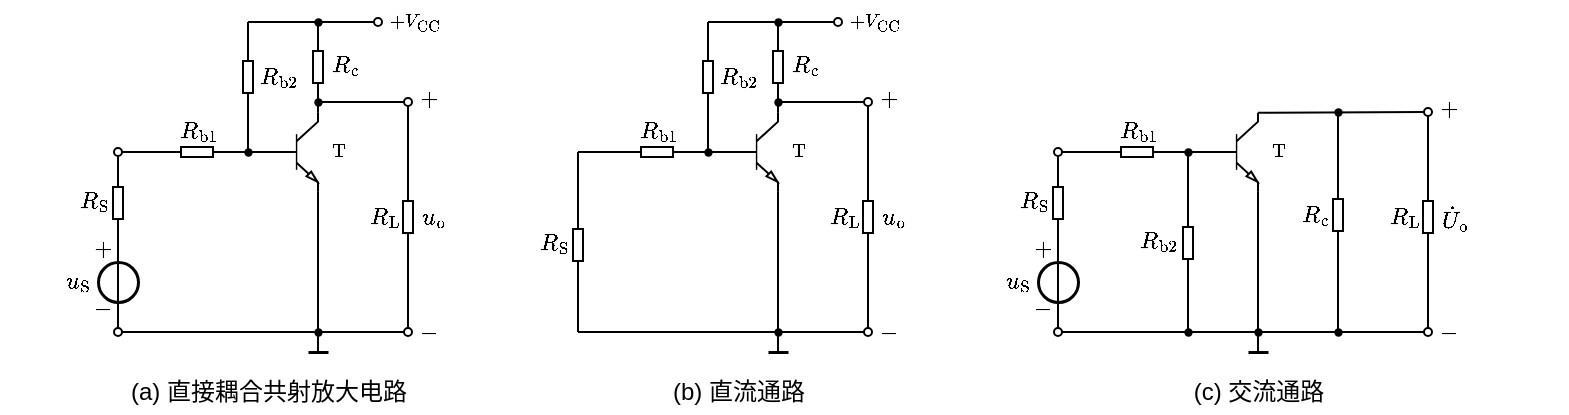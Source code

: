 <mxfile version="17.2.1" type="device"><diagram id="LxgpGTEpM2uw6Em7y6WH" name="第 1 页"><mxGraphModel dx="785" dy="575" grid="1" gridSize="5" guides="1" tooltips="1" connect="1" arrows="1" fold="1" page="1" pageScale="1" pageWidth="827" pageHeight="1169" math="1" shadow="0"><root><mxCell id="0"/><mxCell id="1" parent="0"/><mxCell id="xhZ3Qp5s_fJm1hB33Sz4-11" value="$$R_{\mathrm{b}1}$$" style="text;html=1;resizable=1;autosize=1;align=center;verticalAlign=middle;points=[];fillColor=none;strokeColor=none;rounded=0;fontSize=10;movable=1;rotatable=1;deletable=1;editable=1;connectable=0;allowArrows=0;" parent="1" vertex="1"><mxGeometry x="100" y="125" width="20" height="20" as="geometry"/></mxCell><mxCell id="xhZ3Qp5s_fJm1hB33Sz4-12" value="" style="endArrow=none;html=1;rounded=0;fontSize=10;startSize=4;endSize=4;entryX=1;entryY=0.5;entryDx=0;entryDy=0;entryPerimeter=0;endFill=0;startArrow=oval;startFill=0;" parent="1" target="xhZ3Qp5s_fJm1hB33Sz4-13" edge="1"><mxGeometry width="50" height="50" relative="1" as="geometry"><mxPoint x="70" y="145" as="sourcePoint"/><mxPoint x="371.5" y="65.5" as="targetPoint"/></mxGeometry></mxCell><mxCell id="xhZ3Qp5s_fJm1hB33Sz4-13" value="" style="pointerEvents=1;verticalLabelPosition=bottom;shadow=0;dashed=0;align=center;html=1;verticalAlign=top;shape=mxgraph.electrical.resistors.resistor_1;fontSize=10;direction=west;allowArrows=0;" parent="1" vertex="1"><mxGeometry x="97" y="142.5" width="25" height="5" as="geometry"/></mxCell><mxCell id="xhZ3Qp5s_fJm1hB33Sz4-14" value="" style="endArrow=none;html=1;rounded=0;fontSize=10;startSize=4;endSize=4;exitX=0;exitY=0.5;exitDx=0;exitDy=0;exitPerimeter=0;entryX=0;entryY=0.5;entryDx=0;entryDy=0;entryPerimeter=0;" parent="1" source="xhZ3Qp5s_fJm1hB33Sz4-13" target="xhZ3Qp5s_fJm1hB33Sz4-35" edge="1"><mxGeometry width="50" height="50" relative="1" as="geometry"><mxPoint x="239" y="50.5" as="sourcePoint"/><mxPoint x="142" y="145" as="targetPoint"/></mxGeometry></mxCell><mxCell id="xhZ3Qp5s_fJm1hB33Sz4-19" value="$$R_{\mathrm{c}}$$" style="text;html=1;resizable=1;autosize=1;align=center;verticalAlign=middle;points=[];fillColor=none;strokeColor=none;rounded=0;fontSize=10;movable=1;rotatable=1;deletable=1;editable=1;connectable=0;allowArrows=0;" parent="1" vertex="1"><mxGeometry x="175" y="92" width="15" height="20" as="geometry"/></mxCell><mxCell id="xhZ3Qp5s_fJm1hB33Sz4-20" value="" style="endArrow=none;html=1;rounded=0;fontSize=10;startSize=4;endSize=4;entryX=1;entryY=0.5;entryDx=0;entryDy=0;entryPerimeter=0;" parent="1" target="xhZ3Qp5s_fJm1hB33Sz4-21" edge="1"><mxGeometry width="50" height="50" relative="1" as="geometry"><mxPoint x="170" y="80" as="sourcePoint"/><mxPoint x="367" y="40.5" as="targetPoint"/></mxGeometry></mxCell><mxCell id="xhZ3Qp5s_fJm1hB33Sz4-21" value="" style="pointerEvents=1;verticalLabelPosition=bottom;shadow=0;dashed=0;align=center;html=1;verticalAlign=top;shape=mxgraph.electrical.resistors.resistor_1;fontSize=10;direction=north;allowArrows=0;" parent="1" vertex="1"><mxGeometry x="167.5" y="90" width="5" height="25" as="geometry"/></mxCell><mxCell id="xhZ3Qp5s_fJm1hB33Sz4-22" value="" style="endArrow=none;html=1;rounded=0;fontSize=10;startSize=4;endSize=4;exitX=0;exitY=0.5;exitDx=0;exitDy=0;exitPerimeter=0;entryX=1;entryY=0;entryDx=0;entryDy=0;entryPerimeter=0;" parent="1" source="xhZ3Qp5s_fJm1hB33Sz4-21" target="xhZ3Qp5s_fJm1hB33Sz4-35" edge="1"><mxGeometry width="50" height="50" relative="1" as="geometry"><mxPoint x="259.5" y="-6.5" as="sourcePoint"/><mxPoint x="170" y="108" as="targetPoint"/></mxGeometry></mxCell><mxCell id="xhZ3Qp5s_fJm1hB33Sz4-35" value="" style="verticalLabelPosition=bottom;shadow=0;dashed=0;align=center;html=1;verticalAlign=top;shape=mxgraph.electrical.transistors.npn_transistor_5;fontSize=8;strokeWidth=1;sketch=0;" parent="1" vertex="1"><mxGeometry x="145" y="125" width="25" height="40" as="geometry"/></mxCell><mxCell id="xhZ3Qp5s_fJm1hB33Sz4-36" value="" style="endArrow=oval;html=1;rounded=0;fontSize=8;strokeWidth=1;startArrow=oval;startFill=0;endFill=0;startSize=4;endSize=4;" parent="1" edge="1"><mxGeometry width="50" height="50" relative="1" as="geometry"><mxPoint x="70" y="235" as="sourcePoint"/><mxPoint x="215" y="235" as="targetPoint"/></mxGeometry></mxCell><mxCell id="xhZ3Qp5s_fJm1hB33Sz4-37" value="" style="endArrow=none;html=1;rounded=0;fontSize=8;strokeWidth=1;exitX=1;exitY=1;exitDx=0;exitDy=0;exitPerimeter=0;" parent="1" source="xhZ3Qp5s_fJm1hB33Sz4-35" edge="1"><mxGeometry width="50" height="50" relative="1" as="geometry"><mxPoint x="220" y="175" as="sourcePoint"/><mxPoint x="170" y="235" as="targetPoint"/></mxGeometry></mxCell><mxCell id="xhZ3Qp5s_fJm1hB33Sz4-38" value="" style="endArrow=none;html=1;rounded=0;fontSize=8;strokeWidth=1;" parent="1" edge="1"><mxGeometry width="50" height="50" relative="1" as="geometry"><mxPoint x="170" y="245" as="sourcePoint"/><mxPoint x="170" y="235" as="targetPoint"/></mxGeometry></mxCell><mxCell id="xhZ3Qp5s_fJm1hB33Sz4-39" value="" style="endArrow=none;html=1;rounded=0;fontSize=8;strokeWidth=1.5;" parent="1" edge="1"><mxGeometry width="50" height="50" relative="1" as="geometry"><mxPoint x="165" y="245" as="sourcePoint"/><mxPoint x="175" y="245" as="targetPoint"/></mxGeometry></mxCell><mxCell id="xhZ3Qp5s_fJm1hB33Sz4-40" value="" style="shape=waypoint;sketch=0;fillStyle=solid;size=6;pointerEvents=1;points=[];fillColor=none;resizable=1;rotatable=1;perimeter=centerPerimeter;snapToPoint=1;shadow=0;fontSize=6;strokeWidth=0.1;movable=1;deletable=1;editable=1;connectable=0;allowArrows=0;" parent="1" vertex="1"><mxGeometry x="160" y="225" width="20" height="20" as="geometry"/></mxCell><mxCell id="xhZ3Qp5s_fJm1hB33Sz4-41" value="" style="endArrow=oval;html=1;rounded=0;fontSize=6;strokeWidth=1;startArrow=none;startFill=0;endFill=0;startSize=4;endSize=4;" parent="1" edge="1"><mxGeometry width="50" height="50" relative="1" as="geometry"><mxPoint x="170" y="120" as="sourcePoint"/><mxPoint x="215" y="120" as="targetPoint"/></mxGeometry></mxCell><mxCell id="xhZ3Qp5s_fJm1hB33Sz4-42" value="" style="shape=waypoint;sketch=0;fillStyle=solid;size=6;pointerEvents=1;points=[];fillColor=none;resizable=1;rotatable=1;perimeter=centerPerimeter;snapToPoint=1;shadow=0;fontSize=6;strokeWidth=0.1;movable=1;deletable=1;editable=1;connectable=1;" parent="1" vertex="1"><mxGeometry x="160" y="110" width="20" height="20" as="geometry"/></mxCell><mxCell id="xhZ3Qp5s_fJm1hB33Sz4-44" value="" style="endArrow=oval;html=1;rounded=0;fontSize=6;startSize=4;endSize=4;strokeWidth=1;endFill=0;" parent="1" edge="1"><mxGeometry width="50" height="50" relative="1" as="geometry"><mxPoint x="170" y="80" as="sourcePoint"/><mxPoint x="200" y="80" as="targetPoint"/></mxGeometry></mxCell><mxCell id="xhZ3Qp5s_fJm1hB33Sz4-54" value="$$+V_{\mathrm{CC}}$$" style="text;html=1;align=center;verticalAlign=middle;resizable=1;points=[];autosize=1;strokeColor=none;fillColor=none;fontSize=8;movable=1;rotatable=1;deletable=1;editable=1;connectable=1;" parent="1" vertex="1"><mxGeometry x="200" y="70" width="35" height="20" as="geometry"/></mxCell><mxCell id="xhZ3Qp5s_fJm1hB33Sz4-55" value="$$\mathrm{T}$$" style="text;html=1;align=center;verticalAlign=middle;resizable=1;points=[];autosize=1;strokeColor=none;fillColor=none;fontSize=8;movable=1;rotatable=1;deletable=1;editable=1;connectable=1;" parent="1" vertex="1"><mxGeometry x="170" y="135" width="20" height="20" as="geometry"/></mxCell><mxCell id="xhZ3Qp5s_fJm1hB33Sz4-56" value="$$u_{\mathrm{o}}$$" style="text;html=1;align=center;verticalAlign=middle;resizable=1;points=[];autosize=1;strokeColor=none;fillColor=none;fontSize=10;movable=1;rotatable=1;deletable=1;editable=1;connectable=0;" parent="1" vertex="1"><mxGeometry x="217.5" y="167.5" width="20" height="20" as="geometry"/></mxCell><mxCell id="xhZ3Qp5s_fJm1hB33Sz4-57" value="$$+$$" style="text;html=1;align=center;verticalAlign=middle;resizable=1;points=[];autosize=1;strokeColor=none;fillColor=none;fontSize=10;movable=1;rotatable=1;deletable=1;editable=1;connectable=0;" parent="1" vertex="1"><mxGeometry x="215" y="110" width="20" height="15" as="geometry"/></mxCell><mxCell id="xhZ3Qp5s_fJm1hB33Sz4-58" value="$$-$$" style="text;html=1;align=center;verticalAlign=middle;resizable=1;points=[];autosize=1;strokeColor=none;fillColor=none;fontSize=10;movable=1;rotatable=1;deletable=1;editable=1;connectable=0;" parent="1" vertex="1"><mxGeometry x="215" y="227.5" width="20" height="15" as="geometry"/></mxCell><mxCell id="xhZ3Qp5s_fJm1hB33Sz4-61" value="" style="endArrow=none;html=1;rounded=0;fontSize=8;startSize=4;endSize=4;strokeWidth=1;entryX=0;entryY=0.5;entryDx=0;entryDy=0;entryPerimeter=0;" parent="1" target="xhZ3Qp5s_fJm1hB33Sz4-64" edge="1"><mxGeometry width="50" height="50" relative="1" as="geometry"><mxPoint x="135" y="145" as="sourcePoint"/><mxPoint x="135" y="120" as="targetPoint"/></mxGeometry></mxCell><mxCell id="xhZ3Qp5s_fJm1hB33Sz4-62" value="" style="shape=waypoint;sketch=0;fillStyle=solid;size=6;pointerEvents=1;points=[];fillColor=none;resizable=1;rotatable=1;perimeter=centerPerimeter;snapToPoint=1;shadow=0;fontSize=6;strokeWidth=0.1;movable=1;deletable=1;editable=1;connectable=1;" parent="1" vertex="1"><mxGeometry x="125" y="135" width="20" height="20" as="geometry"/></mxCell><mxCell id="xhZ3Qp5s_fJm1hB33Sz4-63" value="$$R_{\mathrm{b}2}$$" style="text;html=1;resizable=1;autosize=1;align=center;verticalAlign=middle;points=[];fillColor=none;strokeColor=none;rounded=0;fontSize=10;movable=1;rotatable=1;deletable=1;editable=1;connectable=0;allowArrows=0;" parent="1" vertex="1"><mxGeometry x="135" y="97.5" width="30" height="20" as="geometry"/></mxCell><mxCell id="xhZ3Qp5s_fJm1hB33Sz4-64" value="" style="pointerEvents=1;verticalLabelPosition=bottom;shadow=0;dashed=0;align=center;html=1;verticalAlign=top;shape=mxgraph.electrical.resistors.resistor_1;fontSize=10;direction=north;allowArrows=0;" parent="1" vertex="1"><mxGeometry x="132.5" y="95" width="5" height="25" as="geometry"/></mxCell><mxCell id="xhZ3Qp5s_fJm1hB33Sz4-65" value="" style="endArrow=none;html=1;rounded=0;fontSize=8;startSize=4;endSize=4;strokeWidth=1;exitX=1;exitY=0.5;exitDx=0;exitDy=0;exitPerimeter=0;" parent="1" source="xhZ3Qp5s_fJm1hB33Sz4-64" edge="1"><mxGeometry width="50" height="50" relative="1" as="geometry"><mxPoint x="170" y="80" as="sourcePoint"/><mxPoint x="135" y="80" as="targetPoint"/></mxGeometry></mxCell><mxCell id="xhZ3Qp5s_fJm1hB33Sz4-66" value="" style="endArrow=none;html=1;rounded=0;fontSize=8;startSize=4;endSize=4;strokeWidth=1;" parent="1" edge="1"><mxGeometry width="50" height="50" relative="1" as="geometry"><mxPoint x="135" y="80" as="sourcePoint"/><mxPoint x="170" y="80" as="targetPoint"/></mxGeometry></mxCell><mxCell id="xhZ3Qp5s_fJm1hB33Sz4-67" value="" style="shape=waypoint;sketch=0;fillStyle=solid;size=6;pointerEvents=1;points=[];fillColor=none;resizable=1;rotatable=1;perimeter=centerPerimeter;snapToPoint=1;shadow=0;fontSize=6;strokeWidth=0.1;movable=1;deletable=1;editable=1;connectable=1;" parent="1" vertex="1"><mxGeometry x="160" y="70" width="20" height="20" as="geometry"/></mxCell><mxCell id="xhZ3Qp5s_fJm1hB33Sz4-68" value="$$R_{\mathrm{L}}$$" style="text;html=1;resizable=1;autosize=1;align=center;verticalAlign=middle;points=[];fillColor=none;strokeColor=none;rounded=0;fontSize=10;movable=1;rotatable=1;deletable=1;editable=1;connectable=0;allowArrows=0;" parent="1" vertex="1"><mxGeometry x="195" y="170" width="15" height="15" as="geometry"/></mxCell><mxCell id="xhZ3Qp5s_fJm1hB33Sz4-69" value="" style="pointerEvents=1;verticalLabelPosition=bottom;shadow=0;dashed=0;align=center;html=1;verticalAlign=top;shape=mxgraph.electrical.resistors.resistor_1;fontSize=10;direction=north;allowArrows=0;" parent="1" vertex="1"><mxGeometry x="212.5" y="165" width="5" height="25" as="geometry"/></mxCell><mxCell id="xhZ3Qp5s_fJm1hB33Sz4-71" value="" style="endArrow=none;html=1;rounded=0;fontSize=8;startSize=4;endSize=4;strokeWidth=1;entryX=1;entryY=0.5;entryDx=0;entryDy=0;entryPerimeter=0;" parent="1" target="xhZ3Qp5s_fJm1hB33Sz4-69" edge="1"><mxGeometry width="50" height="50" relative="1" as="geometry"><mxPoint x="215" y="122" as="sourcePoint"/><mxPoint x="290" y="70" as="targetPoint"/></mxGeometry></mxCell><mxCell id="xhZ3Qp5s_fJm1hB33Sz4-73" value="" style="endArrow=none;html=1;rounded=0;fontSize=8;startSize=4;endSize=4;strokeWidth=1;entryX=0;entryY=0.5;entryDx=0;entryDy=0;entryPerimeter=0;" parent="1" target="xhZ3Qp5s_fJm1hB33Sz4-69" edge="1"><mxGeometry width="50" height="50" relative="1" as="geometry"><mxPoint x="215" y="233" as="sourcePoint"/><mxPoint x="290" y="150" as="targetPoint"/></mxGeometry></mxCell><mxCell id="dl-0tsar3udqPQafaQKX-2" value="$$-$$" style="text;resizable=1;autosize=1;align=center;verticalAlign=middle;points=[];fillColor=none;strokeColor=none;rounded=0;html=1;imageAspect=1;noLabel=0;recursiveResize=1;expand=1;editable=1;movable=1;rotatable=1;deletable=1;connectable=0;comic=0;fontSize=10;" vertex="1" parent="1"><mxGeometry x="54.0" y="212.5" width="15" height="20" as="geometry"/></mxCell><mxCell id="dl-0tsar3udqPQafaQKX-3" value="$$+$$" style="text;html=1;resizable=1;autosize=1;align=center;verticalAlign=middle;points=[];fillColor=none;strokeColor=none;rounded=0;movable=1;rotatable=1;deletable=1;editable=1;connectable=0;fontSize=10;" vertex="1" parent="1"><mxGeometry x="54.0" y="183" width="15" height="20" as="geometry"/></mxCell><mxCell id="dl-0tsar3udqPQafaQKX-4" value="" style="ellipse;whiteSpace=wrap;html=1;aspect=fixed;labelBorderColor=none;fontSize=10;strokeColor=default;strokeWidth=1.5;fillColor=none;" vertex="1" parent="1"><mxGeometry x="60" y="200" width="20" height="20" as="geometry"/></mxCell><mxCell id="dl-0tsar3udqPQafaQKX-5" value="" style="endArrow=none;html=1;rounded=0;fontSize=10;startSize=4;endSize=4;exitX=0.5;exitY=0;exitDx=0;exitDy=0;entryX=0;entryY=0.5;entryDx=0;entryDy=0;entryPerimeter=0;" edge="1" parent="1" source="dl-0tsar3udqPQafaQKX-4" target="dl-0tsar3udqPQafaQKX-13"><mxGeometry width="50" height="50" relative="1" as="geometry"><mxPoint x="70" y="250" as="sourcePoint"/><mxPoint x="70" y="170" as="targetPoint"/></mxGeometry></mxCell><mxCell id="dl-0tsar3udqPQafaQKX-6" value="\(u_\mathrm{S}\)" style="text;html=1;resizable=1;autosize=1;align=center;verticalAlign=middle;points=[];fillColor=none;strokeColor=none;rounded=0;comic=0;movable=1;rotatable=1;deletable=1;editable=1;connectable=0;fontSize=10;" vertex="1" parent="1"><mxGeometry x="40" y="200" width="20" height="20" as="geometry"/></mxCell><mxCell id="dl-0tsar3udqPQafaQKX-7" value="" style="endArrow=none;html=1;rounded=0;fontSize=10;entryX=0.5;entryY=0;entryDx=0;entryDy=0;exitX=0.5;exitY=1;exitDx=0;exitDy=0;" edge="1" parent="1" source="dl-0tsar3udqPQafaQKX-4" target="dl-0tsar3udqPQafaQKX-4"><mxGeometry width="50" height="50" relative="1" as="geometry"><mxPoint x="100" y="240" as="sourcePoint"/><mxPoint x="150" y="190" as="targetPoint"/></mxGeometry></mxCell><mxCell id="dl-0tsar3udqPQafaQKX-8" value="" style="endArrow=none;html=1;rounded=0;fontSize=10;entryX=0.5;entryY=1;entryDx=0;entryDy=0;" edge="1" parent="1" target="dl-0tsar3udqPQafaQKX-4"><mxGeometry width="50" height="50" relative="1" as="geometry"><mxPoint x="70" y="233" as="sourcePoint"/><mxPoint x="120" y="180" as="targetPoint"/></mxGeometry></mxCell><mxCell id="dl-0tsar3udqPQafaQKX-11" value="$$R_{\mathrm{S}}$$" style="text;html=1;resizable=1;autosize=1;align=center;verticalAlign=middle;points=[];fillColor=none;strokeColor=none;rounded=0;fontSize=10;movable=1;rotatable=1;deletable=1;editable=1;connectable=0;allowArrows=0;" vertex="1" parent="1"><mxGeometry x="45" y="160.25" width="25" height="20" as="geometry"/></mxCell><mxCell id="dl-0tsar3udqPQafaQKX-12" value="" style="endArrow=none;html=1;rounded=0;fontSize=10;startSize=4;endSize=4;entryX=1;entryY=0.5;entryDx=0;entryDy=0;entryPerimeter=0;" edge="1" parent="1" target="dl-0tsar3udqPQafaQKX-13"><mxGeometry width="50" height="50" relative="1" as="geometry"><mxPoint x="70" y="147" as="sourcePoint"/><mxPoint x="232" y="93.5" as="targetPoint"/></mxGeometry></mxCell><mxCell id="dl-0tsar3udqPQafaQKX-13" value="" style="pointerEvents=1;verticalLabelPosition=bottom;shadow=0;dashed=0;align=center;html=1;verticalAlign=top;shape=mxgraph.electrical.resistors.resistor_1;fontSize=10;direction=north;allowArrows=0;" vertex="1" parent="1"><mxGeometry x="67.5" y="158" width="5" height="25" as="geometry"/></mxCell><mxCell id="dl-0tsar3udqPQafaQKX-17" value="$$R_{\mathrm{b}1}$$" style="text;html=1;resizable=1;autosize=1;align=center;verticalAlign=middle;points=[];fillColor=none;strokeColor=none;rounded=0;fontSize=10;movable=1;rotatable=1;deletable=1;editable=1;connectable=0;allowArrows=0;" vertex="1" parent="1"><mxGeometry x="330" y="125" width="20" height="20" as="geometry"/></mxCell><mxCell id="dl-0tsar3udqPQafaQKX-18" value="" style="endArrow=none;html=1;rounded=0;fontSize=10;startSize=4;endSize=4;entryX=1;entryY=0.5;entryDx=0;entryDy=0;entryPerimeter=0;endFill=0;startArrow=none;startFill=0;" edge="1" parent="1" target="dl-0tsar3udqPQafaQKX-19"><mxGeometry width="50" height="50" relative="1" as="geometry"><mxPoint x="300" y="145" as="sourcePoint"/><mxPoint x="601.5" y="65.5" as="targetPoint"/></mxGeometry></mxCell><mxCell id="dl-0tsar3udqPQafaQKX-19" value="" style="pointerEvents=1;verticalLabelPosition=bottom;shadow=0;dashed=0;align=center;html=1;verticalAlign=top;shape=mxgraph.electrical.resistors.resistor_1;fontSize=10;direction=west;allowArrows=0;" vertex="1" parent="1"><mxGeometry x="327" y="142.5" width="25" height="5" as="geometry"/></mxCell><mxCell id="dl-0tsar3udqPQafaQKX-20" value="" style="endArrow=none;html=1;rounded=0;fontSize=10;startSize=4;endSize=4;exitX=0;exitY=0.5;exitDx=0;exitDy=0;exitPerimeter=0;entryX=0;entryY=0.5;entryDx=0;entryDy=0;entryPerimeter=0;" edge="1" parent="1" source="dl-0tsar3udqPQafaQKX-19" target="dl-0tsar3udqPQafaQKX-25"><mxGeometry width="50" height="50" relative="1" as="geometry"><mxPoint x="469" y="50.5" as="sourcePoint"/><mxPoint x="372" y="145" as="targetPoint"/></mxGeometry></mxCell><mxCell id="dl-0tsar3udqPQafaQKX-21" value="$$R_{\mathrm{c}}$$" style="text;html=1;resizable=1;autosize=1;align=center;verticalAlign=middle;points=[];fillColor=none;strokeColor=none;rounded=0;fontSize=10;movable=1;rotatable=1;deletable=1;editable=1;connectable=0;allowArrows=0;" vertex="1" parent="1"><mxGeometry x="405" y="92" width="15" height="20" as="geometry"/></mxCell><mxCell id="dl-0tsar3udqPQafaQKX-22" value="" style="endArrow=none;html=1;rounded=0;fontSize=10;startSize=4;endSize=4;entryX=1;entryY=0.5;entryDx=0;entryDy=0;entryPerimeter=0;" edge="1" parent="1" target="dl-0tsar3udqPQafaQKX-23"><mxGeometry width="50" height="50" relative="1" as="geometry"><mxPoint x="400" y="80" as="sourcePoint"/><mxPoint x="597" y="40.5" as="targetPoint"/></mxGeometry></mxCell><mxCell id="dl-0tsar3udqPQafaQKX-23" value="" style="pointerEvents=1;verticalLabelPosition=bottom;shadow=0;dashed=0;align=center;html=1;verticalAlign=top;shape=mxgraph.electrical.resistors.resistor_1;fontSize=10;direction=north;allowArrows=0;" vertex="1" parent="1"><mxGeometry x="397.5" y="90" width="5" height="25" as="geometry"/></mxCell><mxCell id="dl-0tsar3udqPQafaQKX-24" value="" style="endArrow=none;html=1;rounded=0;fontSize=10;startSize=4;endSize=4;exitX=0;exitY=0.5;exitDx=0;exitDy=0;exitPerimeter=0;entryX=1;entryY=0;entryDx=0;entryDy=0;entryPerimeter=0;" edge="1" parent="1" source="dl-0tsar3udqPQafaQKX-23" target="dl-0tsar3udqPQafaQKX-25"><mxGeometry width="50" height="50" relative="1" as="geometry"><mxPoint x="489.5" y="-6.5" as="sourcePoint"/><mxPoint x="400" y="108" as="targetPoint"/></mxGeometry></mxCell><mxCell id="dl-0tsar3udqPQafaQKX-25" value="" style="verticalLabelPosition=bottom;shadow=0;dashed=0;align=center;html=1;verticalAlign=top;shape=mxgraph.electrical.transistors.npn_transistor_5;fontSize=8;strokeWidth=1;sketch=0;" vertex="1" parent="1"><mxGeometry x="375" y="125" width="25" height="40" as="geometry"/></mxCell><mxCell id="dl-0tsar3udqPQafaQKX-26" value="" style="endArrow=oval;html=1;rounded=0;fontSize=8;strokeWidth=1;startArrow=none;startFill=0;endFill=0;startSize=4;endSize=4;" edge="1" parent="1"><mxGeometry width="50" height="50" relative="1" as="geometry"><mxPoint x="300" y="235" as="sourcePoint"/><mxPoint x="445" y="235" as="targetPoint"/></mxGeometry></mxCell><mxCell id="dl-0tsar3udqPQafaQKX-27" value="" style="endArrow=none;html=1;rounded=0;fontSize=8;strokeWidth=1;exitX=1;exitY=1;exitDx=0;exitDy=0;exitPerimeter=0;" edge="1" parent="1" source="dl-0tsar3udqPQafaQKX-25"><mxGeometry width="50" height="50" relative="1" as="geometry"><mxPoint x="450" y="175" as="sourcePoint"/><mxPoint x="400" y="235" as="targetPoint"/></mxGeometry></mxCell><mxCell id="dl-0tsar3udqPQafaQKX-28" value="" style="endArrow=none;html=1;rounded=0;fontSize=8;strokeWidth=1;" edge="1" parent="1"><mxGeometry width="50" height="50" relative="1" as="geometry"><mxPoint x="400" y="245" as="sourcePoint"/><mxPoint x="400" y="235" as="targetPoint"/></mxGeometry></mxCell><mxCell id="dl-0tsar3udqPQafaQKX-29" value="" style="endArrow=none;html=1;rounded=0;fontSize=8;strokeWidth=1.5;" edge="1" parent="1"><mxGeometry width="50" height="50" relative="1" as="geometry"><mxPoint x="395" y="245" as="sourcePoint"/><mxPoint x="405" y="245" as="targetPoint"/></mxGeometry></mxCell><mxCell id="dl-0tsar3udqPQafaQKX-30" value="" style="shape=waypoint;sketch=0;fillStyle=solid;size=6;pointerEvents=1;points=[];fillColor=none;resizable=1;rotatable=1;perimeter=centerPerimeter;snapToPoint=1;shadow=0;fontSize=6;strokeWidth=0.1;movable=1;deletable=1;editable=1;connectable=0;allowArrows=0;" vertex="1" parent="1"><mxGeometry x="390" y="225" width="20" height="20" as="geometry"/></mxCell><mxCell id="dl-0tsar3udqPQafaQKX-31" value="" style="endArrow=oval;html=1;rounded=0;fontSize=6;strokeWidth=1;startArrow=none;startFill=0;endFill=0;startSize=4;endSize=4;" edge="1" parent="1"><mxGeometry width="50" height="50" relative="1" as="geometry"><mxPoint x="400" y="120" as="sourcePoint"/><mxPoint x="445" y="120" as="targetPoint"/></mxGeometry></mxCell><mxCell id="dl-0tsar3udqPQafaQKX-32" value="" style="shape=waypoint;sketch=0;fillStyle=solid;size=6;pointerEvents=1;points=[];fillColor=none;resizable=1;rotatable=1;perimeter=centerPerimeter;snapToPoint=1;shadow=0;fontSize=6;strokeWidth=0.1;movable=1;deletable=1;editable=1;connectable=1;" vertex="1" parent="1"><mxGeometry x="390" y="110" width="20" height="20" as="geometry"/></mxCell><mxCell id="dl-0tsar3udqPQafaQKX-33" value="" style="endArrow=oval;html=1;rounded=0;fontSize=6;startSize=4;endSize=4;strokeWidth=1;endFill=0;" edge="1" parent="1"><mxGeometry width="50" height="50" relative="1" as="geometry"><mxPoint x="400" y="80" as="sourcePoint"/><mxPoint x="430" y="80" as="targetPoint"/></mxGeometry></mxCell><mxCell id="dl-0tsar3udqPQafaQKX-34" value="$$+V_{\mathrm{CC}}$$" style="text;html=1;align=center;verticalAlign=middle;resizable=1;points=[];autosize=1;strokeColor=none;fillColor=none;fontSize=8;movable=1;rotatable=1;deletable=1;editable=1;connectable=1;" vertex="1" parent="1"><mxGeometry x="430" y="70" width="35" height="20" as="geometry"/></mxCell><mxCell id="dl-0tsar3udqPQafaQKX-35" value="$$\mathrm{T}$$" style="text;html=1;align=center;verticalAlign=middle;resizable=1;points=[];autosize=1;strokeColor=none;fillColor=none;fontSize=8;movable=1;rotatable=1;deletable=1;editable=1;connectable=1;" vertex="1" parent="1"><mxGeometry x="400" y="135" width="20" height="20" as="geometry"/></mxCell><mxCell id="dl-0tsar3udqPQafaQKX-36" value="$$u_{\mathrm{o}}$$" style="text;html=1;align=center;verticalAlign=middle;resizable=1;points=[];autosize=1;strokeColor=none;fillColor=none;fontSize=10;movable=1;rotatable=1;deletable=1;editable=1;connectable=0;" vertex="1" parent="1"><mxGeometry x="447.5" y="167.5" width="20" height="20" as="geometry"/></mxCell><mxCell id="dl-0tsar3udqPQafaQKX-37" value="$$+$$" style="text;html=1;align=center;verticalAlign=middle;resizable=1;points=[];autosize=1;strokeColor=none;fillColor=none;fontSize=10;movable=1;rotatable=1;deletable=1;editable=1;connectable=0;" vertex="1" parent="1"><mxGeometry x="445" y="110" width="20" height="15" as="geometry"/></mxCell><mxCell id="dl-0tsar3udqPQafaQKX-38" value="$$-$$" style="text;html=1;align=center;verticalAlign=middle;resizable=1;points=[];autosize=1;strokeColor=none;fillColor=none;fontSize=10;movable=1;rotatable=1;deletable=1;editable=1;connectable=0;" vertex="1" parent="1"><mxGeometry x="445" y="227.5" width="20" height="15" as="geometry"/></mxCell><mxCell id="dl-0tsar3udqPQafaQKX-39" value="" style="endArrow=none;html=1;rounded=0;fontSize=8;startSize=4;endSize=4;strokeWidth=1;entryX=0;entryY=0.5;entryDx=0;entryDy=0;entryPerimeter=0;" edge="1" parent="1" target="dl-0tsar3udqPQafaQKX-42"><mxGeometry width="50" height="50" relative="1" as="geometry"><mxPoint x="365" y="145" as="sourcePoint"/><mxPoint x="365" y="120" as="targetPoint"/></mxGeometry></mxCell><mxCell id="dl-0tsar3udqPQafaQKX-40" value="" style="shape=waypoint;sketch=0;fillStyle=solid;size=6;pointerEvents=1;points=[];fillColor=none;resizable=1;rotatable=1;perimeter=centerPerimeter;snapToPoint=1;shadow=0;fontSize=6;strokeWidth=0.1;movable=1;deletable=1;editable=1;connectable=1;" vertex="1" parent="1"><mxGeometry x="355" y="135" width="20" height="20" as="geometry"/></mxCell><mxCell id="dl-0tsar3udqPQafaQKX-41" value="$$R_{\mathrm{b}2}$$" style="text;html=1;resizable=1;autosize=1;align=center;verticalAlign=middle;points=[];fillColor=none;strokeColor=none;rounded=0;fontSize=10;movable=1;rotatable=1;deletable=1;editable=1;connectable=0;allowArrows=0;" vertex="1" parent="1"><mxGeometry x="365" y="97.5" width="30" height="20" as="geometry"/></mxCell><mxCell id="dl-0tsar3udqPQafaQKX-42" value="" style="pointerEvents=1;verticalLabelPosition=bottom;shadow=0;dashed=0;align=center;html=1;verticalAlign=top;shape=mxgraph.electrical.resistors.resistor_1;fontSize=10;direction=north;allowArrows=0;" vertex="1" parent="1"><mxGeometry x="362.5" y="95" width="5" height="25" as="geometry"/></mxCell><mxCell id="dl-0tsar3udqPQafaQKX-43" value="" style="endArrow=none;html=1;rounded=0;fontSize=8;startSize=4;endSize=4;strokeWidth=1;exitX=1;exitY=0.5;exitDx=0;exitDy=0;exitPerimeter=0;" edge="1" parent="1" source="dl-0tsar3udqPQafaQKX-42"><mxGeometry width="50" height="50" relative="1" as="geometry"><mxPoint x="400" y="80" as="sourcePoint"/><mxPoint x="365" y="80" as="targetPoint"/></mxGeometry></mxCell><mxCell id="dl-0tsar3udqPQafaQKX-44" value="" style="endArrow=none;html=1;rounded=0;fontSize=8;startSize=4;endSize=4;strokeWidth=1;" edge="1" parent="1"><mxGeometry width="50" height="50" relative="1" as="geometry"><mxPoint x="365" y="80" as="sourcePoint"/><mxPoint x="400" y="80" as="targetPoint"/></mxGeometry></mxCell><mxCell id="dl-0tsar3udqPQafaQKX-45" value="" style="shape=waypoint;sketch=0;fillStyle=solid;size=6;pointerEvents=1;points=[];fillColor=none;resizable=1;rotatable=1;perimeter=centerPerimeter;snapToPoint=1;shadow=0;fontSize=6;strokeWidth=0.1;movable=1;deletable=1;editable=1;connectable=1;" vertex="1" parent="1"><mxGeometry x="390" y="70" width="20" height="20" as="geometry"/></mxCell><mxCell id="dl-0tsar3udqPQafaQKX-46" value="$$R_{\mathrm{L}}$$" style="text;html=1;resizable=1;autosize=1;align=center;verticalAlign=middle;points=[];fillColor=none;strokeColor=none;rounded=0;fontSize=10;movable=1;rotatable=1;deletable=1;editable=1;connectable=0;allowArrows=0;" vertex="1" parent="1"><mxGeometry x="425" y="170" width="15" height="15" as="geometry"/></mxCell><mxCell id="dl-0tsar3udqPQafaQKX-47" value="" style="pointerEvents=1;verticalLabelPosition=bottom;shadow=0;dashed=0;align=center;html=1;verticalAlign=top;shape=mxgraph.electrical.resistors.resistor_1;fontSize=10;direction=north;allowArrows=0;" vertex="1" parent="1"><mxGeometry x="442.5" y="165" width="5" height="25" as="geometry"/></mxCell><mxCell id="dl-0tsar3udqPQafaQKX-48" value="" style="endArrow=none;html=1;rounded=0;fontSize=8;startSize=4;endSize=4;strokeWidth=1;entryX=1;entryY=0.5;entryDx=0;entryDy=0;entryPerimeter=0;" edge="1" parent="1" target="dl-0tsar3udqPQafaQKX-47"><mxGeometry width="50" height="50" relative="1" as="geometry"><mxPoint x="445" y="122" as="sourcePoint"/><mxPoint x="520" y="70" as="targetPoint"/></mxGeometry></mxCell><mxCell id="dl-0tsar3udqPQafaQKX-49" value="" style="endArrow=none;html=1;rounded=0;fontSize=8;startSize=4;endSize=4;strokeWidth=1;entryX=0;entryY=0.5;entryDx=0;entryDy=0;entryPerimeter=0;" edge="1" parent="1" target="dl-0tsar3udqPQafaQKX-47"><mxGeometry width="50" height="50" relative="1" as="geometry"><mxPoint x="445" y="233" as="sourcePoint"/><mxPoint x="520" y="150" as="targetPoint"/></mxGeometry></mxCell><mxCell id="dl-0tsar3udqPQafaQKX-53" value="" style="endArrow=none;html=1;rounded=0;fontSize=10;startSize=4;endSize=4;entryX=0;entryY=0.5;entryDx=0;entryDy=0;entryPerimeter=0;" edge="1" parent="1" target="dl-0tsar3udqPQafaQKX-59"><mxGeometry width="50" height="50" relative="1" as="geometry"><mxPoint x="300" y="235" as="sourcePoint"/><mxPoint x="300" y="170" as="targetPoint"/></mxGeometry></mxCell><mxCell id="dl-0tsar3udqPQafaQKX-57" value="$$R_{\mathrm{S}}$$" style="text;html=1;resizable=1;autosize=1;align=center;verticalAlign=middle;points=[];fillColor=none;strokeColor=none;rounded=0;fontSize=10;movable=1;rotatable=1;deletable=1;editable=1;connectable=0;allowArrows=0;" vertex="1" parent="1"><mxGeometry x="275" y="181.25" width="25" height="20" as="geometry"/></mxCell><mxCell id="dl-0tsar3udqPQafaQKX-58" value="" style="endArrow=none;html=1;rounded=0;fontSize=10;startSize=4;endSize=4;entryX=1;entryY=0.5;entryDx=0;entryDy=0;entryPerimeter=0;" edge="1" parent="1" target="dl-0tsar3udqPQafaQKX-59"><mxGeometry width="50" height="50" relative="1" as="geometry"><mxPoint x="300" y="145" as="sourcePoint"/><mxPoint x="462" y="93.5" as="targetPoint"/></mxGeometry></mxCell><mxCell id="dl-0tsar3udqPQafaQKX-59" value="" style="pointerEvents=1;verticalLabelPosition=bottom;shadow=0;dashed=0;align=center;html=1;verticalAlign=top;shape=mxgraph.electrical.resistors.resistor_1;fontSize=10;direction=north;allowArrows=0;" vertex="1" parent="1"><mxGeometry x="297.5" y="179" width="5" height="25" as="geometry"/></mxCell><mxCell id="dl-0tsar3udqPQafaQKX-60" value="$$R_{\mathrm{b}1}$$" style="text;html=1;resizable=1;autosize=1;align=center;verticalAlign=middle;points=[];fillColor=none;strokeColor=none;rounded=0;fontSize=10;movable=1;rotatable=1;deletable=1;editable=1;connectable=0;allowArrows=0;" vertex="1" parent="1"><mxGeometry x="570" y="125" width="20" height="20" as="geometry"/></mxCell><mxCell id="dl-0tsar3udqPQafaQKX-61" value="" style="endArrow=none;html=1;rounded=0;fontSize=10;startSize=4;endSize=4;entryX=1;entryY=0.5;entryDx=0;entryDy=0;entryPerimeter=0;endFill=0;startArrow=oval;startFill=0;" edge="1" parent="1" target="dl-0tsar3udqPQafaQKX-62"><mxGeometry width="50" height="50" relative="1" as="geometry"><mxPoint x="540" y="145" as="sourcePoint"/><mxPoint x="841.5" y="65.5" as="targetPoint"/></mxGeometry></mxCell><mxCell id="dl-0tsar3udqPQafaQKX-62" value="" style="pointerEvents=1;verticalLabelPosition=bottom;shadow=0;dashed=0;align=center;html=1;verticalAlign=top;shape=mxgraph.electrical.resistors.resistor_1;fontSize=10;direction=west;allowArrows=0;" vertex="1" parent="1"><mxGeometry x="567" y="142.5" width="25" height="5" as="geometry"/></mxCell><mxCell id="dl-0tsar3udqPQafaQKX-63" value="" style="endArrow=none;html=1;rounded=0;fontSize=10;startSize=4;endSize=4;exitX=0;exitY=0.5;exitDx=0;exitDy=0;exitPerimeter=0;entryX=0;entryY=0.5;entryDx=0;entryDy=0;entryPerimeter=0;" edge="1" parent="1" source="dl-0tsar3udqPQafaQKX-62" target="dl-0tsar3udqPQafaQKX-68"><mxGeometry width="50" height="50" relative="1" as="geometry"><mxPoint x="709" y="50.5" as="sourcePoint"/><mxPoint x="612" y="145" as="targetPoint"/></mxGeometry></mxCell><mxCell id="dl-0tsar3udqPQafaQKX-64" value="$$R_{\mathrm{c}}$$" style="text;html=1;resizable=1;autosize=1;align=center;verticalAlign=middle;points=[];fillColor=none;strokeColor=none;rounded=0;fontSize=10;movable=1;rotatable=1;deletable=1;editable=1;connectable=0;allowArrows=0;" vertex="1" parent="1"><mxGeometry x="660" y="166.5" width="15" height="20" as="geometry"/></mxCell><mxCell id="dl-0tsar3udqPQafaQKX-65" value="" style="endArrow=none;html=1;rounded=0;fontSize=10;startSize=4;endSize=4;entryX=1;entryY=0.5;entryDx=0;entryDy=0;entryPerimeter=0;" edge="1" parent="1" target="dl-0tsar3udqPQafaQKX-66"><mxGeometry width="50" height="50" relative="1" as="geometry"><mxPoint x="680" y="125" as="sourcePoint"/><mxPoint x="877" y="114.5" as="targetPoint"/></mxGeometry></mxCell><mxCell id="dl-0tsar3udqPQafaQKX-66" value="" style="pointerEvents=1;verticalLabelPosition=bottom;shadow=0;dashed=0;align=center;html=1;verticalAlign=top;shape=mxgraph.electrical.resistors.resistor_1;fontSize=10;direction=north;allowArrows=0;" vertex="1" parent="1"><mxGeometry x="677.5" y="164" width="5" height="25" as="geometry"/></mxCell><mxCell id="dl-0tsar3udqPQafaQKX-67" value="" style="endArrow=none;html=1;rounded=0;fontSize=10;startSize=4;endSize=4;exitX=0;exitY=0.5;exitDx=0;exitDy=0;exitPerimeter=0;" edge="1" parent="1" source="dl-0tsar3udqPQafaQKX-66"><mxGeometry width="50" height="50" relative="1" as="geometry"><mxPoint x="729.5" y="-6.5" as="sourcePoint"/><mxPoint x="680" y="235" as="targetPoint"/></mxGeometry></mxCell><mxCell id="dl-0tsar3udqPQafaQKX-68" value="" style="verticalLabelPosition=bottom;shadow=0;dashed=0;align=center;html=1;verticalAlign=top;shape=mxgraph.electrical.transistors.npn_transistor_5;fontSize=8;strokeWidth=1;sketch=0;" vertex="1" parent="1"><mxGeometry x="615" y="125" width="25" height="40" as="geometry"/></mxCell><mxCell id="dl-0tsar3udqPQafaQKX-69" value="" style="endArrow=oval;html=1;rounded=0;fontSize=8;strokeWidth=1;startArrow=oval;startFill=0;endFill=0;startSize=4;endSize=4;" edge="1" parent="1"><mxGeometry width="50" height="50" relative="1" as="geometry"><mxPoint x="540" y="235.0" as="sourcePoint"/><mxPoint x="725" y="235" as="targetPoint"/></mxGeometry></mxCell><mxCell id="dl-0tsar3udqPQafaQKX-70" value="" style="endArrow=none;html=1;rounded=0;fontSize=8;strokeWidth=1;exitX=1;exitY=1;exitDx=0;exitDy=0;exitPerimeter=0;" edge="1" parent="1" source="dl-0tsar3udqPQafaQKX-68"><mxGeometry width="50" height="50" relative="1" as="geometry"><mxPoint x="690" y="175" as="sourcePoint"/><mxPoint x="640" y="235.0" as="targetPoint"/></mxGeometry></mxCell><mxCell id="dl-0tsar3udqPQafaQKX-71" value="" style="endArrow=none;html=1;rounded=0;fontSize=8;strokeWidth=1;" edge="1" parent="1"><mxGeometry width="50" height="50" relative="1" as="geometry"><mxPoint x="640" y="245.0" as="sourcePoint"/><mxPoint x="640" y="235.0" as="targetPoint"/></mxGeometry></mxCell><mxCell id="dl-0tsar3udqPQafaQKX-72" value="" style="endArrow=none;html=1;rounded=0;fontSize=8;strokeWidth=1.5;" edge="1" parent="1"><mxGeometry width="50" height="50" relative="1" as="geometry"><mxPoint x="635" y="245.0" as="sourcePoint"/><mxPoint x="645" y="245.0" as="targetPoint"/></mxGeometry></mxCell><mxCell id="dl-0tsar3udqPQafaQKX-73" value="" style="shape=waypoint;sketch=0;fillStyle=solid;size=6;pointerEvents=1;points=[];fillColor=none;resizable=1;rotatable=1;perimeter=centerPerimeter;snapToPoint=1;shadow=0;fontSize=6;strokeWidth=0.1;movable=1;deletable=1;editable=1;connectable=0;allowArrows=0;" vertex="1" parent="1"><mxGeometry x="630" y="225.0" width="20" height="20" as="geometry"/></mxCell><mxCell id="dl-0tsar3udqPQafaQKX-74" value="" style="endArrow=oval;html=1;rounded=0;fontSize=6;strokeWidth=1;startArrow=none;startFill=0;endFill=0;startSize=4;endSize=4;exitX=1;exitY=0;exitDx=0;exitDy=0;exitPerimeter=0;" edge="1" parent="1" source="dl-0tsar3udqPQafaQKX-68"><mxGeometry width="50" height="50" relative="1" as="geometry"><mxPoint x="655" y="115" as="sourcePoint"/><mxPoint x="725" y="125" as="targetPoint"/></mxGeometry></mxCell><mxCell id="dl-0tsar3udqPQafaQKX-75" value="" style="shape=waypoint;sketch=0;fillStyle=solid;size=6;pointerEvents=1;points=[];fillColor=none;resizable=1;rotatable=1;perimeter=centerPerimeter;snapToPoint=1;shadow=0;fontSize=6;strokeWidth=0.1;movable=1;deletable=1;editable=1;connectable=1;" vertex="1" parent="1"><mxGeometry x="670" y="115" width="20" height="20" as="geometry"/></mxCell><mxCell id="dl-0tsar3udqPQafaQKX-78" value="$$\mathrm{T}$$" style="text;html=1;align=center;verticalAlign=middle;resizable=1;points=[];autosize=1;strokeColor=none;fillColor=none;fontSize=8;movable=1;rotatable=1;deletable=1;editable=1;connectable=1;" vertex="1" parent="1"><mxGeometry x="640" y="135" width="20" height="20" as="geometry"/></mxCell><mxCell id="dl-0tsar3udqPQafaQKX-79" value="$$\dot{U}_{\mathrm{o}}$$" style="text;html=1;align=center;verticalAlign=middle;resizable=1;points=[];autosize=1;strokeColor=none;fillColor=none;fontSize=10;movable=1;rotatable=1;deletable=1;editable=1;connectable=0;" vertex="1" parent="1"><mxGeometry x="725" y="167.5" width="25" height="20" as="geometry"/></mxCell><mxCell id="dl-0tsar3udqPQafaQKX-80" value="$$+$$" style="text;html=1;align=center;verticalAlign=middle;resizable=1;points=[];autosize=1;strokeColor=none;fillColor=none;fontSize=10;movable=1;rotatable=1;deletable=1;editable=1;connectable=0;" vertex="1" parent="1"><mxGeometry x="725" y="115" width="20" height="15" as="geometry"/></mxCell><mxCell id="dl-0tsar3udqPQafaQKX-81" value="$$-$$" style="text;html=1;align=center;verticalAlign=middle;resizable=1;points=[];autosize=1;strokeColor=none;fillColor=none;fontSize=10;movable=1;rotatable=1;deletable=1;editable=1;connectable=0;" vertex="1" parent="1"><mxGeometry x="725" y="227.5" width="20" height="15" as="geometry"/></mxCell><mxCell id="dl-0tsar3udqPQafaQKX-82" value="" style="endArrow=none;html=1;rounded=0;fontSize=8;startSize=4;endSize=4;strokeWidth=1;entryX=0;entryY=0.5;entryDx=0;entryDy=0;entryPerimeter=0;" edge="1" parent="1" target="dl-0tsar3udqPQafaQKX-85"><mxGeometry width="50" height="50" relative="1" as="geometry"><mxPoint x="605" y="235" as="sourcePoint"/><mxPoint x="605" y="120" as="targetPoint"/></mxGeometry></mxCell><mxCell id="dl-0tsar3udqPQafaQKX-83" value="" style="shape=waypoint;sketch=0;fillStyle=solid;size=6;pointerEvents=1;points=[];fillColor=none;resizable=1;rotatable=1;perimeter=centerPerimeter;snapToPoint=1;shadow=0;fontSize=6;strokeWidth=0.1;movable=1;deletable=1;editable=1;connectable=0;allowArrows=0;" vertex="1" parent="1"><mxGeometry x="595" y="135" width="20" height="20" as="geometry"/></mxCell><mxCell id="dl-0tsar3udqPQafaQKX-84" value="$$R_{\mathrm{b}2}$$" style="text;html=1;resizable=1;autosize=1;align=center;verticalAlign=middle;points=[];fillColor=none;strokeColor=none;rounded=0;fontSize=10;movable=1;rotatable=1;deletable=1;editable=1;connectable=0;allowArrows=0;" vertex="1" parent="1"><mxGeometry x="577.5" y="180" width="25" height="20" as="geometry"/></mxCell><mxCell id="dl-0tsar3udqPQafaQKX-85" value="" style="pointerEvents=1;verticalLabelPosition=bottom;shadow=0;dashed=0;align=center;html=1;verticalAlign=top;shape=mxgraph.electrical.resistors.resistor_1;fontSize=10;direction=north;allowArrows=0;" vertex="1" parent="1"><mxGeometry x="602.5" y="178" width="5" height="25" as="geometry"/></mxCell><mxCell id="dl-0tsar3udqPQafaQKX-86" value="" style="endArrow=none;html=1;rounded=0;fontSize=8;startSize=4;endSize=4;strokeWidth=1;exitX=1;exitY=0.5;exitDx=0;exitDy=0;exitPerimeter=0;" edge="1" parent="1" source="dl-0tsar3udqPQafaQKX-85"><mxGeometry width="50" height="50" relative="1" as="geometry"><mxPoint x="640" y="80" as="sourcePoint"/><mxPoint x="605" y="145" as="targetPoint"/></mxGeometry></mxCell><mxCell id="dl-0tsar3udqPQafaQKX-89" value="$$R_{\mathrm{L}}$$" style="text;html=1;resizable=1;autosize=1;align=center;verticalAlign=middle;points=[];fillColor=none;strokeColor=none;rounded=0;fontSize=10;movable=1;rotatable=1;deletable=1;editable=1;connectable=0;allowArrows=0;" vertex="1" parent="1"><mxGeometry x="705" y="170" width="15" height="15" as="geometry"/></mxCell><mxCell id="dl-0tsar3udqPQafaQKX-90" value="" style="pointerEvents=1;verticalLabelPosition=bottom;shadow=0;dashed=0;align=center;html=1;verticalAlign=top;shape=mxgraph.electrical.resistors.resistor_1;fontSize=10;direction=north;allowArrows=0;" vertex="1" parent="1"><mxGeometry x="722.5" y="165" width="5" height="25" as="geometry"/></mxCell><mxCell id="dl-0tsar3udqPQafaQKX-91" value="" style="endArrow=none;html=1;rounded=0;fontSize=8;startSize=4;endSize=4;strokeWidth=1;entryX=1;entryY=0.5;entryDx=0;entryDy=0;entryPerimeter=0;" edge="1" parent="1" target="dl-0tsar3udqPQafaQKX-90"><mxGeometry width="50" height="50" relative="1" as="geometry"><mxPoint x="725" y="127" as="sourcePoint"/><mxPoint x="800" y="70" as="targetPoint"/></mxGeometry></mxCell><mxCell id="dl-0tsar3udqPQafaQKX-92" value="" style="endArrow=none;html=1;rounded=0;fontSize=8;startSize=4;endSize=4;strokeWidth=1;entryX=0;entryY=0.5;entryDx=0;entryDy=0;entryPerimeter=0;" edge="1" parent="1" target="dl-0tsar3udqPQafaQKX-90"><mxGeometry width="50" height="50" relative="1" as="geometry"><mxPoint x="725" y="233.0" as="sourcePoint"/><mxPoint x="800" y="150" as="targetPoint"/></mxGeometry></mxCell><mxCell id="dl-0tsar3udqPQafaQKX-93" value="$$-$$" style="text;resizable=1;autosize=1;align=center;verticalAlign=middle;points=[];fillColor=none;strokeColor=none;rounded=0;html=1;imageAspect=1;noLabel=0;recursiveResize=1;expand=1;editable=1;movable=1;rotatable=1;deletable=1;connectable=0;comic=0;fontSize=10;" vertex="1" parent="1"><mxGeometry x="524" y="212.5" width="15" height="20" as="geometry"/></mxCell><mxCell id="dl-0tsar3udqPQafaQKX-94" value="$$+$$" style="text;html=1;resizable=1;autosize=1;align=center;verticalAlign=middle;points=[];fillColor=none;strokeColor=none;rounded=0;movable=1;rotatable=1;deletable=1;editable=1;connectable=0;fontSize=10;" vertex="1" parent="1"><mxGeometry x="524" y="183" width="15" height="20" as="geometry"/></mxCell><mxCell id="dl-0tsar3udqPQafaQKX-95" value="" style="ellipse;whiteSpace=wrap;html=1;aspect=fixed;labelBorderColor=none;fontSize=10;strokeColor=default;strokeWidth=1.5;fillColor=none;" vertex="1" parent="1"><mxGeometry x="530" y="200" width="20" height="20" as="geometry"/></mxCell><mxCell id="dl-0tsar3udqPQafaQKX-96" value="" style="endArrow=none;html=1;rounded=0;fontSize=10;startSize=4;endSize=4;exitX=0.5;exitY=0;exitDx=0;exitDy=0;entryX=0;entryY=0.5;entryDx=0;entryDy=0;entryPerimeter=0;" edge="1" parent="1" source="dl-0tsar3udqPQafaQKX-95" target="dl-0tsar3udqPQafaQKX-102"><mxGeometry width="50" height="50" relative="1" as="geometry"><mxPoint x="540" y="250.0" as="sourcePoint"/><mxPoint x="540" y="170" as="targetPoint"/></mxGeometry></mxCell><mxCell id="dl-0tsar3udqPQafaQKX-97" value="\(u_\mathrm{S}\)" style="text;html=1;resizable=1;autosize=1;align=center;verticalAlign=middle;points=[];fillColor=none;strokeColor=none;rounded=0;comic=0;movable=1;rotatable=1;deletable=1;editable=1;connectable=0;fontSize=10;" vertex="1" parent="1"><mxGeometry x="510" y="200" width="20" height="20" as="geometry"/></mxCell><mxCell id="dl-0tsar3udqPQafaQKX-98" value="" style="endArrow=none;html=1;rounded=0;fontSize=10;entryX=0.5;entryY=0;entryDx=0;entryDy=0;exitX=0.5;exitY=1;exitDx=0;exitDy=0;" edge="1" parent="1" source="dl-0tsar3udqPQafaQKX-95" target="dl-0tsar3udqPQafaQKX-95"><mxGeometry width="50" height="50" relative="1" as="geometry"><mxPoint x="570" y="240.0" as="sourcePoint"/><mxPoint x="620" y="190" as="targetPoint"/></mxGeometry></mxCell><mxCell id="dl-0tsar3udqPQafaQKX-99" value="" style="endArrow=none;html=1;rounded=0;fontSize=10;entryX=0.5;entryY=1;entryDx=0;entryDy=0;" edge="1" parent="1" target="dl-0tsar3udqPQafaQKX-95"><mxGeometry width="50" height="50" relative="1" as="geometry"><mxPoint x="540" y="233.0" as="sourcePoint"/><mxPoint x="590" y="180" as="targetPoint"/></mxGeometry></mxCell><mxCell id="dl-0tsar3udqPQafaQKX-100" value="$$R_{\mathrm{S}}$$" style="text;html=1;resizable=1;autosize=1;align=center;verticalAlign=middle;points=[];fillColor=none;strokeColor=none;rounded=0;fontSize=10;movable=1;rotatable=1;deletable=1;editable=1;connectable=0;allowArrows=0;" vertex="1" parent="1"><mxGeometry x="515" y="160.25" width="25" height="20" as="geometry"/></mxCell><mxCell id="dl-0tsar3udqPQafaQKX-101" value="" style="endArrow=none;html=1;rounded=0;fontSize=10;startSize=4;endSize=4;entryX=1;entryY=0.5;entryDx=0;entryDy=0;entryPerimeter=0;" edge="1" parent="1" target="dl-0tsar3udqPQafaQKX-102"><mxGeometry width="50" height="50" relative="1" as="geometry"><mxPoint x="540" y="147" as="sourcePoint"/><mxPoint x="702" y="93.5" as="targetPoint"/></mxGeometry></mxCell><mxCell id="dl-0tsar3udqPQafaQKX-102" value="" style="pointerEvents=1;verticalLabelPosition=bottom;shadow=0;dashed=0;align=center;html=1;verticalAlign=top;shape=mxgraph.electrical.resistors.resistor_1;fontSize=10;direction=north;allowArrows=0;" vertex="1" parent="1"><mxGeometry x="537.5" y="158" width="5" height="25" as="geometry"/></mxCell><mxCell id="dl-0tsar3udqPQafaQKX-104" value="" style="shape=waypoint;sketch=0;fillStyle=solid;size=6;pointerEvents=1;points=[];fillColor=none;resizable=1;rotatable=1;perimeter=centerPerimeter;snapToPoint=1;shadow=0;fontSize=6;strokeWidth=0.1;movable=1;deletable=1;editable=1;connectable=0;allowArrows=0;" vertex="1" parent="1"><mxGeometry x="595" y="225" width="20" height="20" as="geometry"/></mxCell><mxCell id="dl-0tsar3udqPQafaQKX-105" value="" style="shape=waypoint;sketch=0;fillStyle=solid;size=6;pointerEvents=1;points=[];fillColor=none;resizable=1;rotatable=1;perimeter=centerPerimeter;snapToPoint=1;shadow=0;fontSize=6;strokeWidth=0.1;movable=1;deletable=1;editable=1;connectable=1;" vertex="1" parent="1"><mxGeometry x="670" y="225" width="20" height="20" as="geometry"/></mxCell><mxCell id="dl-0tsar3udqPQafaQKX-106" value="(a) 直接耦合共射放大电路" style="text;html=1;align=center;verticalAlign=middle;resizable=0;points=[];autosize=1;strokeColor=none;fillColor=none;" vertex="1" parent="1"><mxGeometry x="70" y="255" width="150" height="20" as="geometry"/></mxCell><mxCell id="dl-0tsar3udqPQafaQKX-107" value="(b) 直流通路" style="text;html=1;align=center;verticalAlign=middle;resizable=0;points=[];autosize=1;strokeColor=none;fillColor=none;" vertex="1" parent="1"><mxGeometry x="340" y="255" width="80" height="20" as="geometry"/></mxCell><mxCell id="dl-0tsar3udqPQafaQKX-108" value="(c) 交流通路" style="text;html=1;align=center;verticalAlign=middle;resizable=0;points=[];autosize=1;strokeColor=none;fillColor=none;" vertex="1" parent="1"><mxGeometry x="600" y="255" width="80" height="20" as="geometry"/></mxCell></root></mxGraphModel></diagram></mxfile>